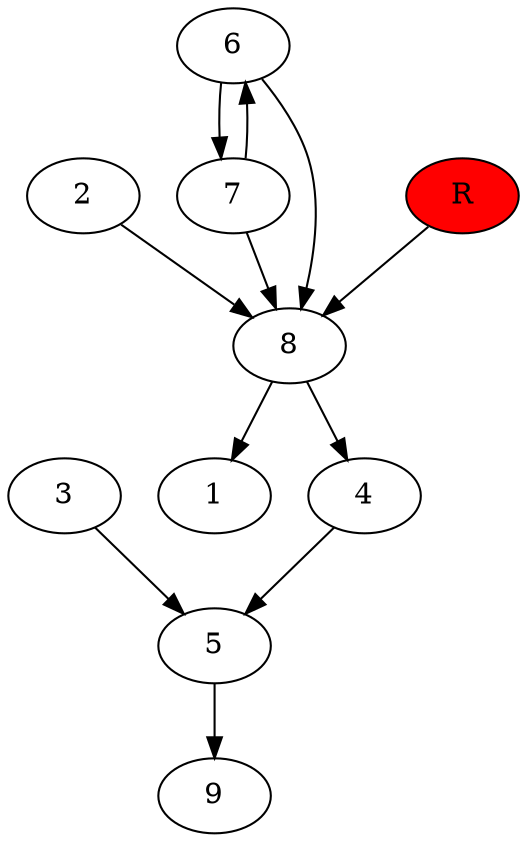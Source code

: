 digraph prb19021 {
	1
	2
	3
	4
	5
	6
	7
	8
	R [fillcolor="#ff0000" style=filled]
	2 -> 8
	3 -> 5
	4 -> 5
	5 -> 9
	6 -> 7
	6 -> 8
	7 -> 6
	7 -> 8
	8 -> 1
	8 -> 4
	R -> 8
}
